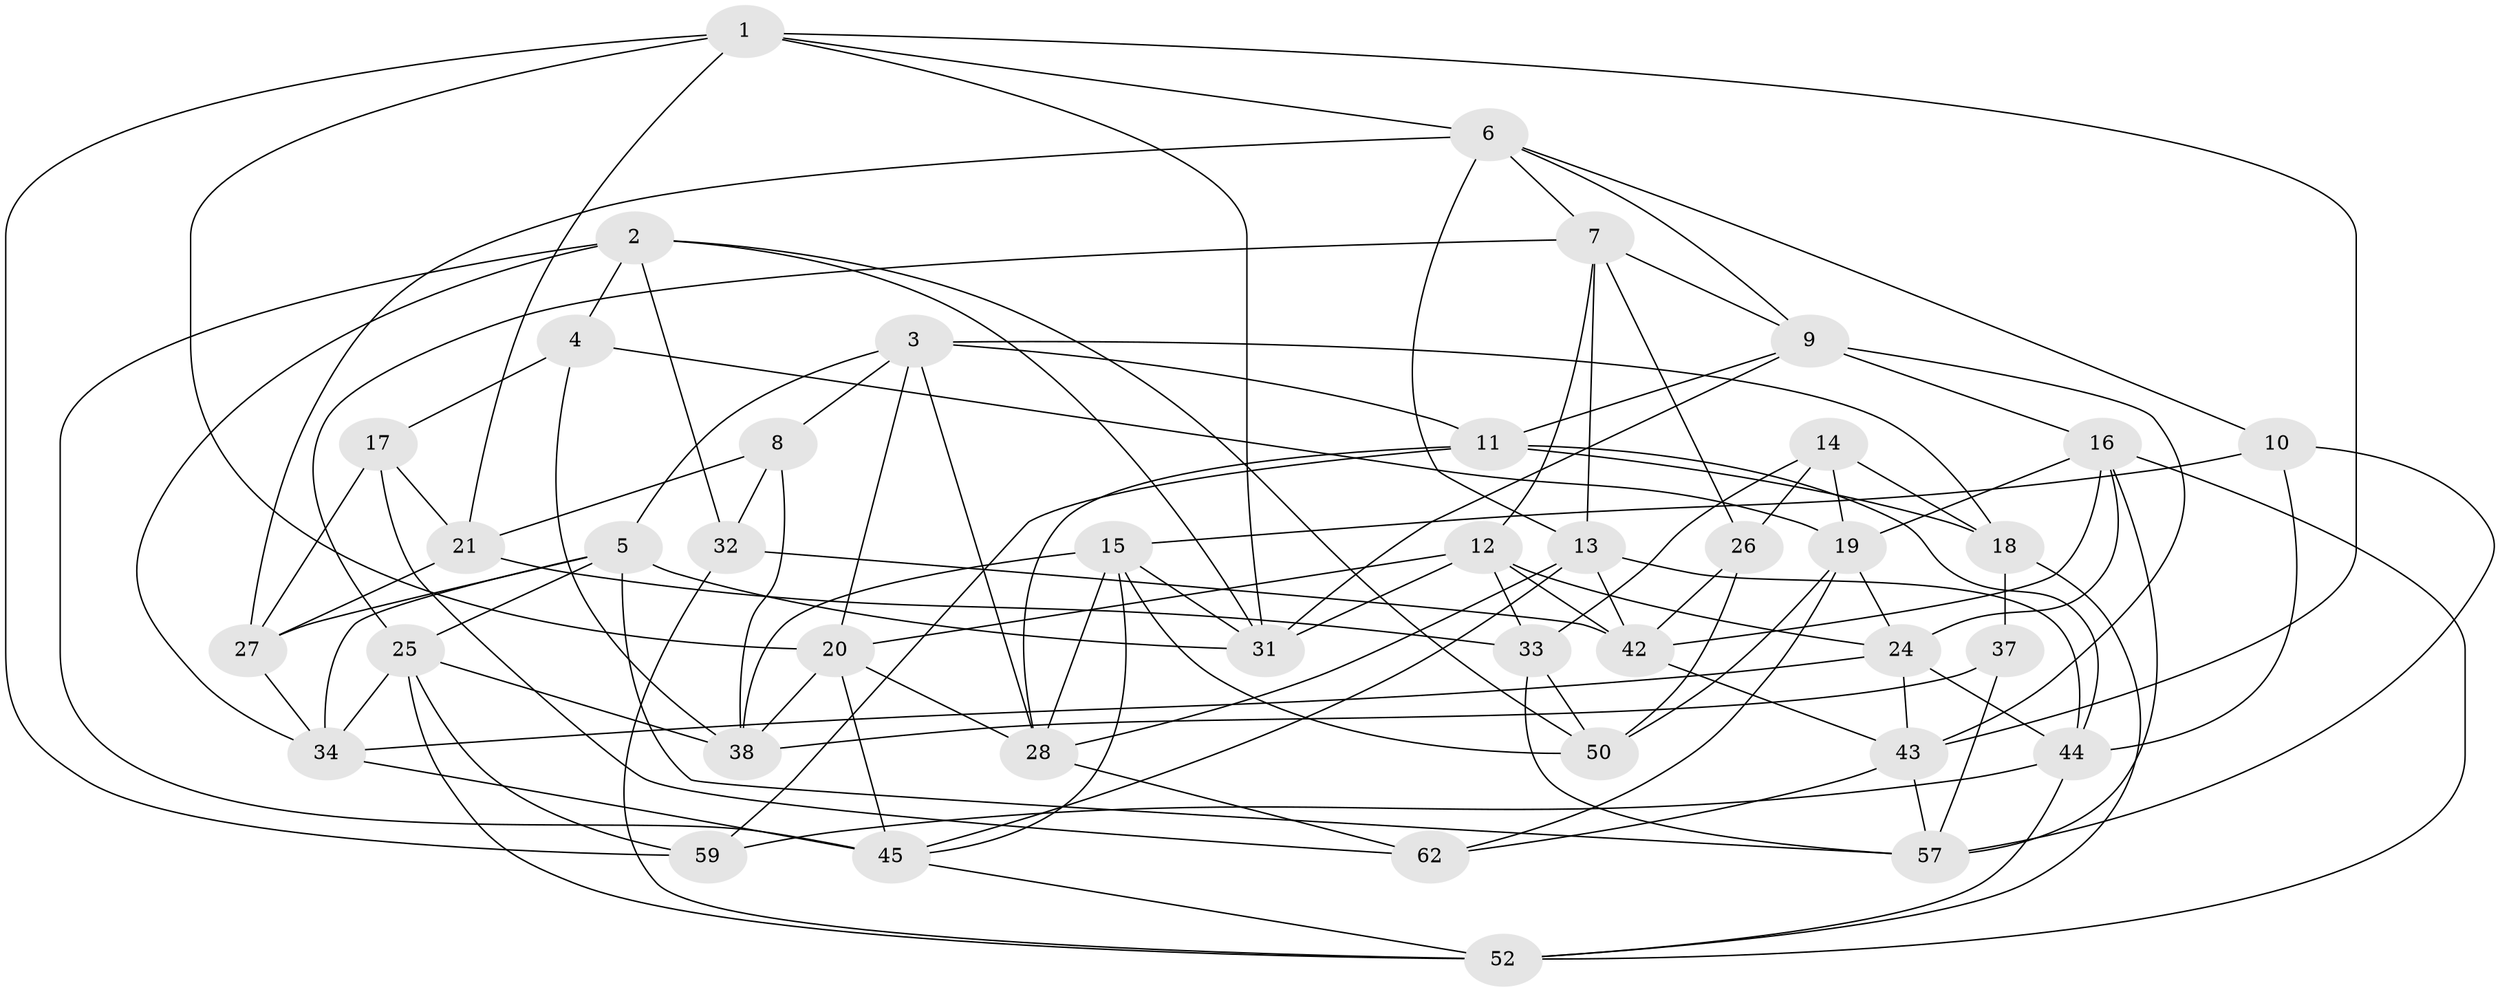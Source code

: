 // original degree distribution, {4: 1.0}
// Generated by graph-tools (version 1.1) at 2025/42/03/06/25 10:42:20]
// undirected, 41 vertices, 110 edges
graph export_dot {
graph [start="1"]
  node [color=gray90,style=filled];
  1 [super="+54"];
  2 [super="+48"];
  3 [super="+40"];
  4;
  5 [super="+72"];
  6 [super="+69"];
  7 [super="+51"];
  8;
  9 [super="+58"];
  10;
  11 [super="+36"];
  12 [super="+30"];
  13 [super="+63"];
  14;
  15 [super="+41"];
  16 [super="+35"];
  17 [super="+22"];
  18 [super="+55"];
  19 [super="+23"];
  20 [super="+49"];
  21 [super="+73"];
  24 [super="+56"];
  25 [super="+53"];
  26;
  27 [super="+39"];
  28 [super="+29"];
  31 [super="+70"];
  32;
  33 [super="+61"];
  34 [super="+47"];
  37;
  38 [super="+65"];
  42 [super="+67"];
  43 [super="+60"];
  44 [super="+46"];
  45 [super="+66"];
  50 [super="+71"];
  52 [super="+64"];
  57 [super="+68"];
  59;
  62;
  1 -- 31;
  1 -- 59;
  1 -- 21;
  1 -- 43;
  1 -- 6;
  1 -- 20;
  2 -- 50;
  2 -- 32;
  2 -- 31;
  2 -- 4;
  2 -- 45;
  2 -- 34;
  3 -- 18;
  3 -- 8;
  3 -- 28;
  3 -- 11;
  3 -- 20;
  3 -- 5;
  4 -- 38;
  4 -- 17;
  4 -- 19;
  5 -- 57;
  5 -- 27;
  5 -- 34;
  5 -- 31;
  5 -- 25;
  6 -- 7;
  6 -- 9;
  6 -- 10;
  6 -- 27;
  6 -- 13;
  7 -- 26;
  7 -- 9;
  7 -- 25;
  7 -- 12;
  7 -- 13;
  8 -- 32;
  8 -- 21;
  8 -- 38;
  9 -- 11;
  9 -- 43;
  9 -- 31;
  9 -- 16;
  10 -- 15;
  10 -- 57;
  10 -- 44;
  11 -- 18;
  11 -- 28;
  11 -- 59;
  11 -- 44;
  12 -- 31;
  12 -- 24;
  12 -- 33;
  12 -- 42;
  12 -- 20;
  13 -- 42;
  13 -- 44;
  13 -- 28;
  13 -- 45;
  14 -- 19;
  14 -- 26;
  14 -- 18;
  14 -- 33;
  15 -- 28;
  15 -- 50;
  15 -- 45;
  15 -- 38;
  15 -- 31;
  16 -- 52;
  16 -- 19;
  16 -- 42;
  16 -- 24;
  16 -- 57;
  17 -- 27 [weight=2];
  17 -- 62;
  17 -- 21 [weight=2];
  18 -- 37 [weight=2];
  18 -- 52;
  19 -- 62;
  19 -- 24;
  19 -- 50;
  20 -- 28;
  20 -- 45;
  20 -- 38;
  21 -- 33;
  21 -- 27;
  24 -- 44;
  24 -- 34;
  24 -- 43;
  25 -- 52;
  25 -- 59;
  25 -- 38;
  25 -- 34;
  26 -- 42;
  26 -- 50;
  27 -- 34;
  28 -- 62;
  32 -- 52;
  32 -- 42;
  33 -- 50 [weight=2];
  33 -- 57;
  34 -- 45;
  37 -- 38;
  37 -- 57;
  42 -- 43;
  43 -- 57;
  43 -- 62;
  44 -- 59;
  44 -- 52;
  45 -- 52;
}

